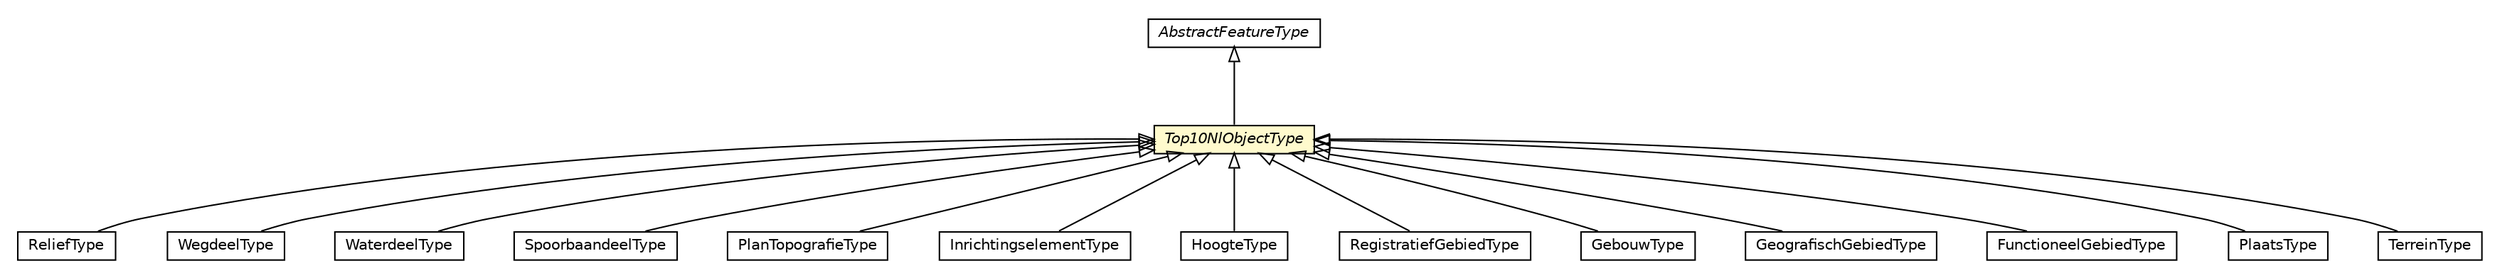 #!/usr/local/bin/dot
#
# Class diagram 
# Generated by UMLGraph version R5_6-24-gf6e263 (http://www.umlgraph.org/)
#

digraph G {
	edge [fontname="Helvetica",fontsize=10,labelfontname="Helvetica",labelfontsize=10];
	node [fontname="Helvetica",fontsize=10,shape=plaintext];
	nodesep=0.25;
	ranksep=0.5;
	// nl.b3p.topnl.top10nl.ReliefType
	c35622 [label=<<table title="nl.b3p.topnl.top10nl.ReliefType" border="0" cellborder="1" cellspacing="0" cellpadding="2" port="p" href="./ReliefType.html">
		<tr><td><table border="0" cellspacing="0" cellpadding="1">
<tr><td align="center" balign="center"> ReliefType </td></tr>
		</table></td></tr>
		</table>>, URL="./ReliefType.html", fontname="Helvetica", fontcolor="black", fontsize=10.0];
	// nl.b3p.topnl.top10nl.WegdeelType
	c35623 [label=<<table title="nl.b3p.topnl.top10nl.WegdeelType" border="0" cellborder="1" cellspacing="0" cellpadding="2" port="p" href="./WegdeelType.html">
		<tr><td><table border="0" cellspacing="0" cellpadding="1">
<tr><td align="center" balign="center"> WegdeelType </td></tr>
		</table></td></tr>
		</table>>, URL="./WegdeelType.html", fontname="Helvetica", fontcolor="black", fontsize=10.0];
	// nl.b3p.topnl.top10nl.WaterdeelType
	c35624 [label=<<table title="nl.b3p.topnl.top10nl.WaterdeelType" border="0" cellborder="1" cellspacing="0" cellpadding="2" port="p" href="./WaterdeelType.html">
		<tr><td><table border="0" cellspacing="0" cellpadding="1">
<tr><td align="center" balign="center"> WaterdeelType </td></tr>
		</table></td></tr>
		</table>>, URL="./WaterdeelType.html", fontname="Helvetica", fontcolor="black", fontsize=10.0];
	// nl.b3p.topnl.top10nl.SpoorbaandeelType
	c35628 [label=<<table title="nl.b3p.topnl.top10nl.SpoorbaandeelType" border="0" cellborder="1" cellspacing="0" cellpadding="2" port="p" href="./SpoorbaandeelType.html">
		<tr><td><table border="0" cellspacing="0" cellpadding="1">
<tr><td align="center" balign="center"> SpoorbaandeelType </td></tr>
		</table></td></tr>
		</table>>, URL="./SpoorbaandeelType.html", fontname="Helvetica", fontcolor="black", fontsize=10.0];
	// nl.b3p.topnl.top10nl.PlanTopografieType
	c35631 [label=<<table title="nl.b3p.topnl.top10nl.PlanTopografieType" border="0" cellborder="1" cellspacing="0" cellpadding="2" port="p" href="./PlanTopografieType.html">
		<tr><td><table border="0" cellspacing="0" cellpadding="1">
<tr><td align="center" balign="center"> PlanTopografieType </td></tr>
		</table></td></tr>
		</table>>, URL="./PlanTopografieType.html", fontname="Helvetica", fontcolor="black", fontsize=10.0];
	// nl.b3p.topnl.top10nl.Top10NlObjectType
	c35635 [label=<<table title="nl.b3p.topnl.top10nl.Top10NlObjectType" border="0" cellborder="1" cellspacing="0" cellpadding="2" port="p" bgcolor="lemonChiffon" href="./Top10NlObjectType.html">
		<tr><td><table border="0" cellspacing="0" cellpadding="1">
<tr><td align="center" balign="center"><font face="Helvetica-Oblique"> Top10NlObjectType </font></td></tr>
		</table></td></tr>
		</table>>, URL="./Top10NlObjectType.html", fontname="Helvetica", fontcolor="black", fontsize=10.0];
	// nl.b3p.topnl.top10nl.InrichtingselementType
	c35641 [label=<<table title="nl.b3p.topnl.top10nl.InrichtingselementType" border="0" cellborder="1" cellspacing="0" cellpadding="2" port="p" href="./InrichtingselementType.html">
		<tr><td><table border="0" cellspacing="0" cellpadding="1">
<tr><td align="center" balign="center"> InrichtingselementType </td></tr>
		</table></td></tr>
		</table>>, URL="./InrichtingselementType.html", fontname="Helvetica", fontcolor="black", fontsize=10.0];
	// nl.b3p.topnl.top10nl.AbstractFeatureType
	c35645 [label=<<table title="nl.b3p.topnl.top10nl.AbstractFeatureType" border="0" cellborder="1" cellspacing="0" cellpadding="2" port="p" href="./AbstractFeatureType.html">
		<tr><td><table border="0" cellspacing="0" cellpadding="1">
<tr><td align="center" balign="center"><font face="Helvetica-Oblique"> AbstractFeatureType </font></td></tr>
		</table></td></tr>
		</table>>, URL="./AbstractFeatureType.html", fontname="Helvetica", fontcolor="black", fontsize=10.0];
	// nl.b3p.topnl.top10nl.HoogteType
	c35647 [label=<<table title="nl.b3p.topnl.top10nl.HoogteType" border="0" cellborder="1" cellspacing="0" cellpadding="2" port="p" href="./HoogteType.html">
		<tr><td><table border="0" cellspacing="0" cellpadding="1">
<tr><td align="center" balign="center"> HoogteType </td></tr>
		</table></td></tr>
		</table>>, URL="./HoogteType.html", fontname="Helvetica", fontcolor="black", fontsize=10.0];
	// nl.b3p.topnl.top10nl.RegistratiefGebiedType
	c35656 [label=<<table title="nl.b3p.topnl.top10nl.RegistratiefGebiedType" border="0" cellborder="1" cellspacing="0" cellpadding="2" port="p" href="./RegistratiefGebiedType.html">
		<tr><td><table border="0" cellspacing="0" cellpadding="1">
<tr><td align="center" balign="center"> RegistratiefGebiedType </td></tr>
		</table></td></tr>
		</table>>, URL="./RegistratiefGebiedType.html", fontname="Helvetica", fontcolor="black", fontsize=10.0];
	// nl.b3p.topnl.top10nl.GebouwType
	c35658 [label=<<table title="nl.b3p.topnl.top10nl.GebouwType" border="0" cellborder="1" cellspacing="0" cellpadding="2" port="p" href="./GebouwType.html">
		<tr><td><table border="0" cellspacing="0" cellpadding="1">
<tr><td align="center" balign="center"> GebouwType </td></tr>
		</table></td></tr>
		</table>>, URL="./GebouwType.html", fontname="Helvetica", fontcolor="black", fontsize=10.0];
	// nl.b3p.topnl.top10nl.GeografischGebiedType
	c35660 [label=<<table title="nl.b3p.topnl.top10nl.GeografischGebiedType" border="0" cellborder="1" cellspacing="0" cellpadding="2" port="p" href="./GeografischGebiedType.html">
		<tr><td><table border="0" cellspacing="0" cellpadding="1">
<tr><td align="center" balign="center"> GeografischGebiedType </td></tr>
		</table></td></tr>
		</table>>, URL="./GeografischGebiedType.html", fontname="Helvetica", fontcolor="black", fontsize=10.0];
	// nl.b3p.topnl.top10nl.FunctioneelGebiedType
	c35663 [label=<<table title="nl.b3p.topnl.top10nl.FunctioneelGebiedType" border="0" cellborder="1" cellspacing="0" cellpadding="2" port="p" href="./FunctioneelGebiedType.html">
		<tr><td><table border="0" cellspacing="0" cellpadding="1">
<tr><td align="center" balign="center"> FunctioneelGebiedType </td></tr>
		</table></td></tr>
		</table>>, URL="./FunctioneelGebiedType.html", fontname="Helvetica", fontcolor="black", fontsize=10.0];
	// nl.b3p.topnl.top10nl.PlaatsType
	c35667 [label=<<table title="nl.b3p.topnl.top10nl.PlaatsType" border="0" cellborder="1" cellspacing="0" cellpadding="2" port="p" href="./PlaatsType.html">
		<tr><td><table border="0" cellspacing="0" cellpadding="1">
<tr><td align="center" balign="center"> PlaatsType </td></tr>
		</table></td></tr>
		</table>>, URL="./PlaatsType.html", fontname="Helvetica", fontcolor="black", fontsize=10.0];
	// nl.b3p.topnl.top10nl.TerreinType
	c35668 [label=<<table title="nl.b3p.topnl.top10nl.TerreinType" border="0" cellborder="1" cellspacing="0" cellpadding="2" port="p" href="./TerreinType.html">
		<tr><td><table border="0" cellspacing="0" cellpadding="1">
<tr><td align="center" balign="center"> TerreinType </td></tr>
		</table></td></tr>
		</table>>, URL="./TerreinType.html", fontname="Helvetica", fontcolor="black", fontsize=10.0];
	//nl.b3p.topnl.top10nl.ReliefType extends nl.b3p.topnl.top10nl.Top10NlObjectType
	c35635:p -> c35622:p [dir=back,arrowtail=empty];
	//nl.b3p.topnl.top10nl.WegdeelType extends nl.b3p.topnl.top10nl.Top10NlObjectType
	c35635:p -> c35623:p [dir=back,arrowtail=empty];
	//nl.b3p.topnl.top10nl.WaterdeelType extends nl.b3p.topnl.top10nl.Top10NlObjectType
	c35635:p -> c35624:p [dir=back,arrowtail=empty];
	//nl.b3p.topnl.top10nl.SpoorbaandeelType extends nl.b3p.topnl.top10nl.Top10NlObjectType
	c35635:p -> c35628:p [dir=back,arrowtail=empty];
	//nl.b3p.topnl.top10nl.PlanTopografieType extends nl.b3p.topnl.top10nl.Top10NlObjectType
	c35635:p -> c35631:p [dir=back,arrowtail=empty];
	//nl.b3p.topnl.top10nl.Top10NlObjectType extends nl.b3p.topnl.top10nl.AbstractFeatureType
	c35645:p -> c35635:p [dir=back,arrowtail=empty];
	//nl.b3p.topnl.top10nl.InrichtingselementType extends nl.b3p.topnl.top10nl.Top10NlObjectType
	c35635:p -> c35641:p [dir=back,arrowtail=empty];
	//nl.b3p.topnl.top10nl.HoogteType extends nl.b3p.topnl.top10nl.Top10NlObjectType
	c35635:p -> c35647:p [dir=back,arrowtail=empty];
	//nl.b3p.topnl.top10nl.RegistratiefGebiedType extends nl.b3p.topnl.top10nl.Top10NlObjectType
	c35635:p -> c35656:p [dir=back,arrowtail=empty];
	//nl.b3p.topnl.top10nl.GebouwType extends nl.b3p.topnl.top10nl.Top10NlObjectType
	c35635:p -> c35658:p [dir=back,arrowtail=empty];
	//nl.b3p.topnl.top10nl.GeografischGebiedType extends nl.b3p.topnl.top10nl.Top10NlObjectType
	c35635:p -> c35660:p [dir=back,arrowtail=empty];
	//nl.b3p.topnl.top10nl.FunctioneelGebiedType extends nl.b3p.topnl.top10nl.Top10NlObjectType
	c35635:p -> c35663:p [dir=back,arrowtail=empty];
	//nl.b3p.topnl.top10nl.PlaatsType extends nl.b3p.topnl.top10nl.Top10NlObjectType
	c35635:p -> c35667:p [dir=back,arrowtail=empty];
	//nl.b3p.topnl.top10nl.TerreinType extends nl.b3p.topnl.top10nl.Top10NlObjectType
	c35635:p -> c35668:p [dir=back,arrowtail=empty];
}

